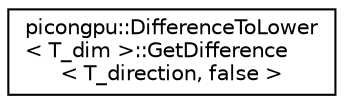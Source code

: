 digraph "Graphical Class Hierarchy"
{
 // LATEX_PDF_SIZE
  edge [fontname="Helvetica",fontsize="10",labelfontname="Helvetica",labelfontsize="10"];
  node [fontname="Helvetica",fontsize="10",shape=record];
  rankdir="LR";
  Node0 [label="picongpu::DifferenceToLower\l\< T_dim \>::GetDifference\l\< T_direction, false \>",height=0.2,width=0.4,color="black", fillcolor="white", style="filled",URL="$structpicongpu_1_1_difference_to_lower_1_1_get_difference_3_01_t__direction_00_01false_01_4.html",tooltip="special case for direction >= simulation dimensions"];
}
